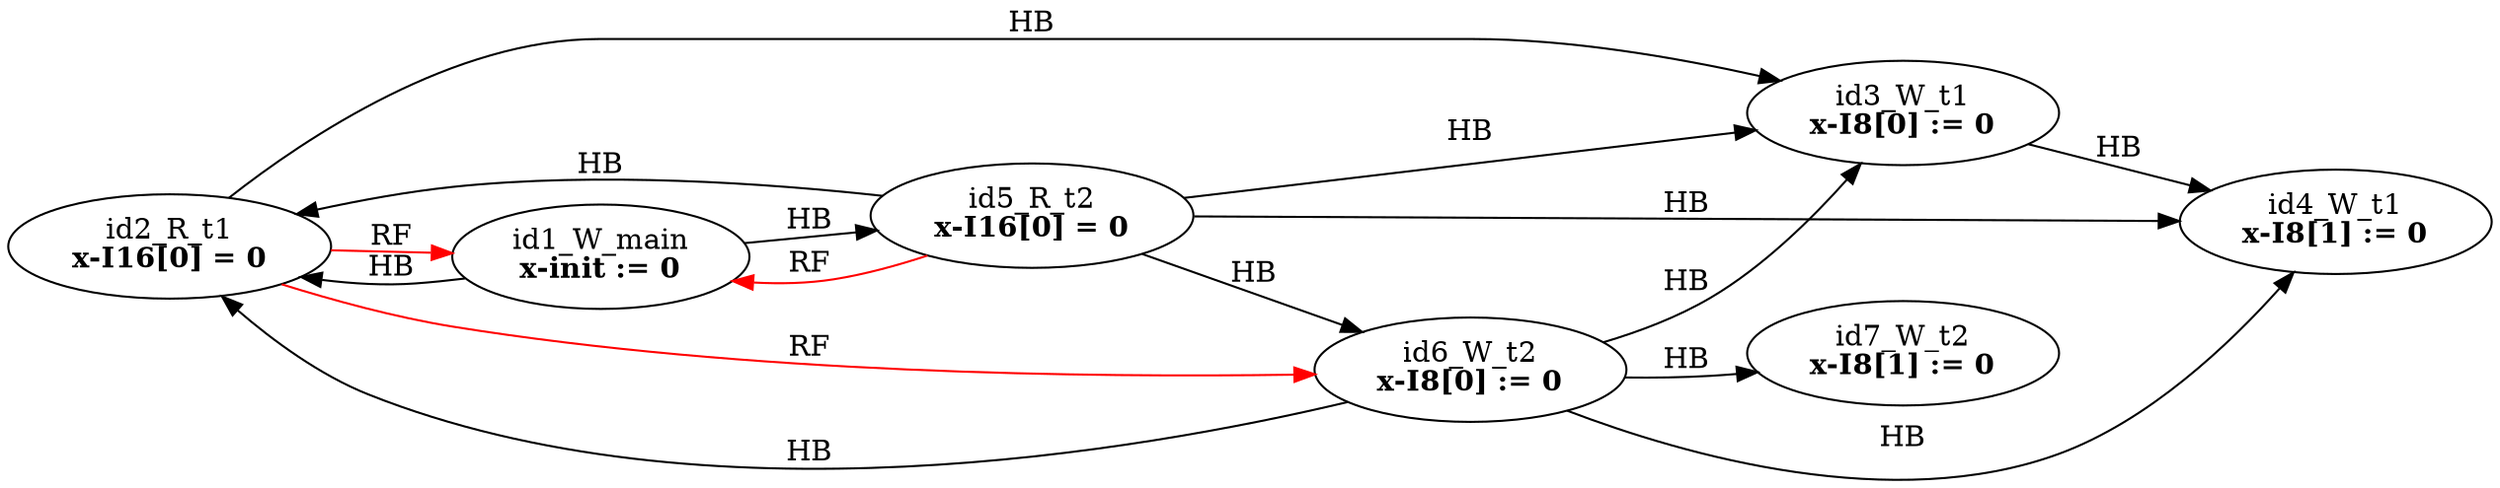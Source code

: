 digraph memory_model {
rankdir=LR;
splines=true; esep=0.5;
id2_R_t1 -> id3_W_t1 [label = "HB", color="black"];
id3_W_t1 -> id4_W_t1 [label = "HB", color="black"];
id5_R_t2 -> id6_W_t2 [label = "HB", color="black"];
id6_W_t2 -> id7_W_t2 [label = "HB", color="black"];
id1_W_main -> id2_R_t1 [label = "HB", color="black"];
id1_W_main -> id5_R_t2 [label = "HB", color="black"];
id5_R_t2 -> id2_R_t1 [label = "HB", color="black"];
id5_R_t2 -> id3_W_t1 [label = "HB", color="black"];
id5_R_t2 -> id4_W_t1 [label = "HB", color="black"];
id6_W_t2 -> id2_R_t1 [label = "HB", color="black"];
id6_W_t2 -> id3_W_t1 [label = "HB", color="black"];
id6_W_t2 -> id4_W_t1 [label = "HB", color="black"];
id2_R_t1 -> id1_W_main [label = "RF", color="red"];
id2_R_t1 -> id6_W_t2 [label = "RF", color="red"];
id5_R_t2 -> id1_W_main [label = "RF", color="red"];
id1_W_main [label=<id1_W_main<br/><B>x-init := 0</B>>, pos="2.5,6!"]
id2_R_t1 [label=<id2_R_t1<br/><B>x-I16[0] = 0</B>>, pos="0,4!"]
id3_W_t1 [label=<id3_W_t1<br/><B>x-I8[0] := 0</B>>, pos="0,2!"]
id4_W_t1 [label=<id4_W_t1<br/><B>x-I8[1] := 0</B>>, pos="0,0!"]
id5_R_t2 [label=<id5_R_t2<br/><B>x-I16[0] = 0</B>>, pos="5,4!"]
id6_W_t2 [label=<id6_W_t2<br/><B>x-I8[0] := 0</B>>, pos="5,2!"]
id7_W_t2 [label=<id7_W_t2<br/><B>x-I8[1] := 0</B>>, pos="5,0!"]
}